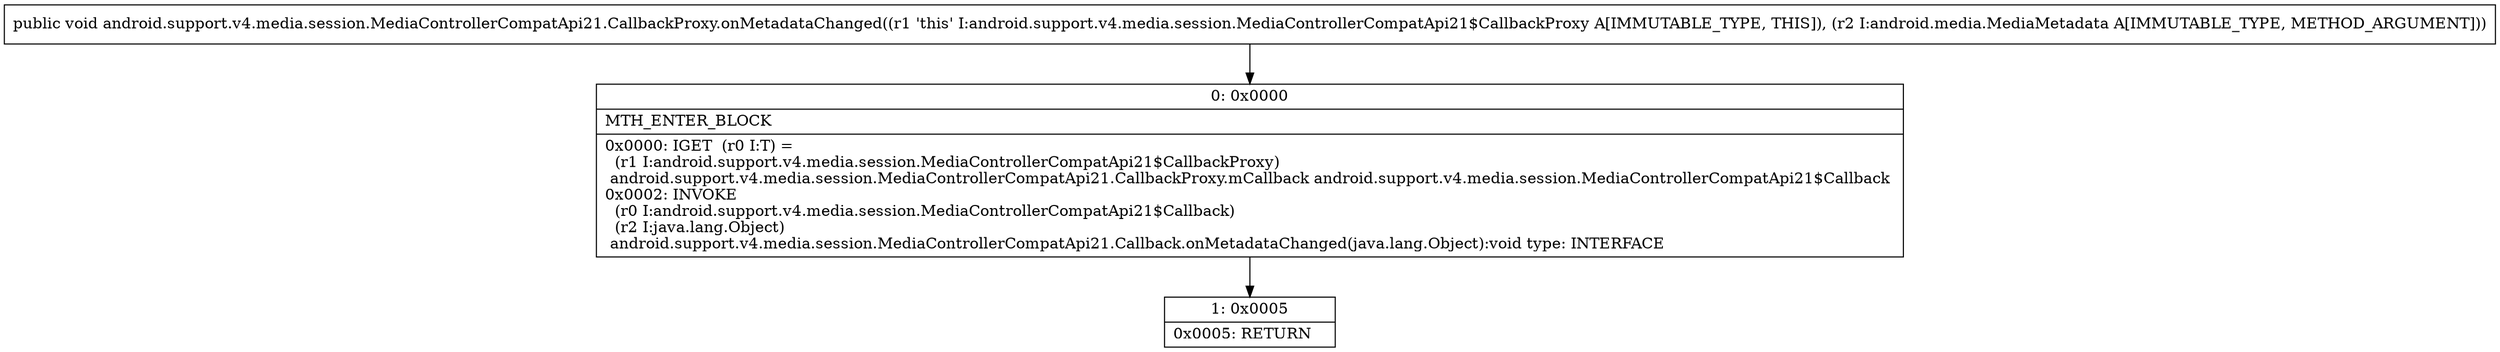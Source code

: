digraph "CFG forandroid.support.v4.media.session.MediaControllerCompatApi21.CallbackProxy.onMetadataChanged(Landroid\/media\/MediaMetadata;)V" {
Node_0 [shape=record,label="{0\:\ 0x0000|MTH_ENTER_BLOCK\l|0x0000: IGET  (r0 I:T) = \l  (r1 I:android.support.v4.media.session.MediaControllerCompatApi21$CallbackProxy)\l android.support.v4.media.session.MediaControllerCompatApi21.CallbackProxy.mCallback android.support.v4.media.session.MediaControllerCompatApi21$Callback \l0x0002: INVOKE  \l  (r0 I:android.support.v4.media.session.MediaControllerCompatApi21$Callback)\l  (r2 I:java.lang.Object)\l android.support.v4.media.session.MediaControllerCompatApi21.Callback.onMetadataChanged(java.lang.Object):void type: INTERFACE \l}"];
Node_1 [shape=record,label="{1\:\ 0x0005|0x0005: RETURN   \l}"];
MethodNode[shape=record,label="{public void android.support.v4.media.session.MediaControllerCompatApi21.CallbackProxy.onMetadataChanged((r1 'this' I:android.support.v4.media.session.MediaControllerCompatApi21$CallbackProxy A[IMMUTABLE_TYPE, THIS]), (r2 I:android.media.MediaMetadata A[IMMUTABLE_TYPE, METHOD_ARGUMENT])) }"];
MethodNode -> Node_0;
Node_0 -> Node_1;
}

